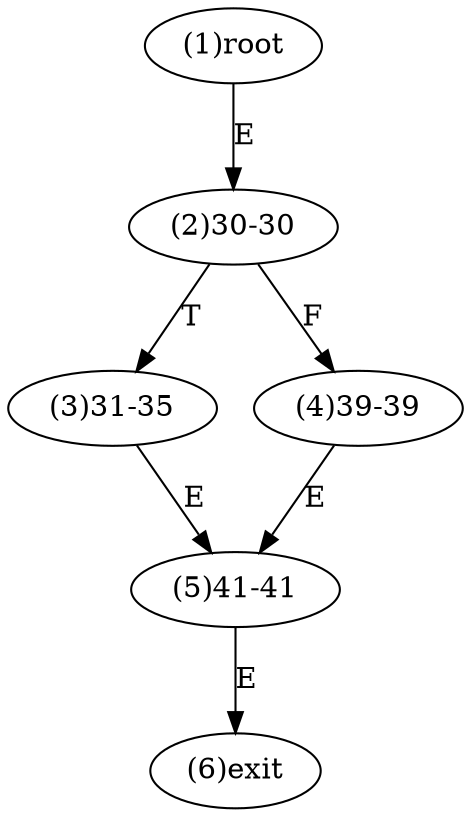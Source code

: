 digraph "" { 
1[ label="(1)root"];
2[ label="(2)30-30"];
3[ label="(3)31-35"];
4[ label="(4)39-39"];
5[ label="(5)41-41"];
6[ label="(6)exit"];
1->2[ label="E"];
2->4[ label="F"];
2->3[ label="T"];
3->5[ label="E"];
4->5[ label="E"];
5->6[ label="E"];
}